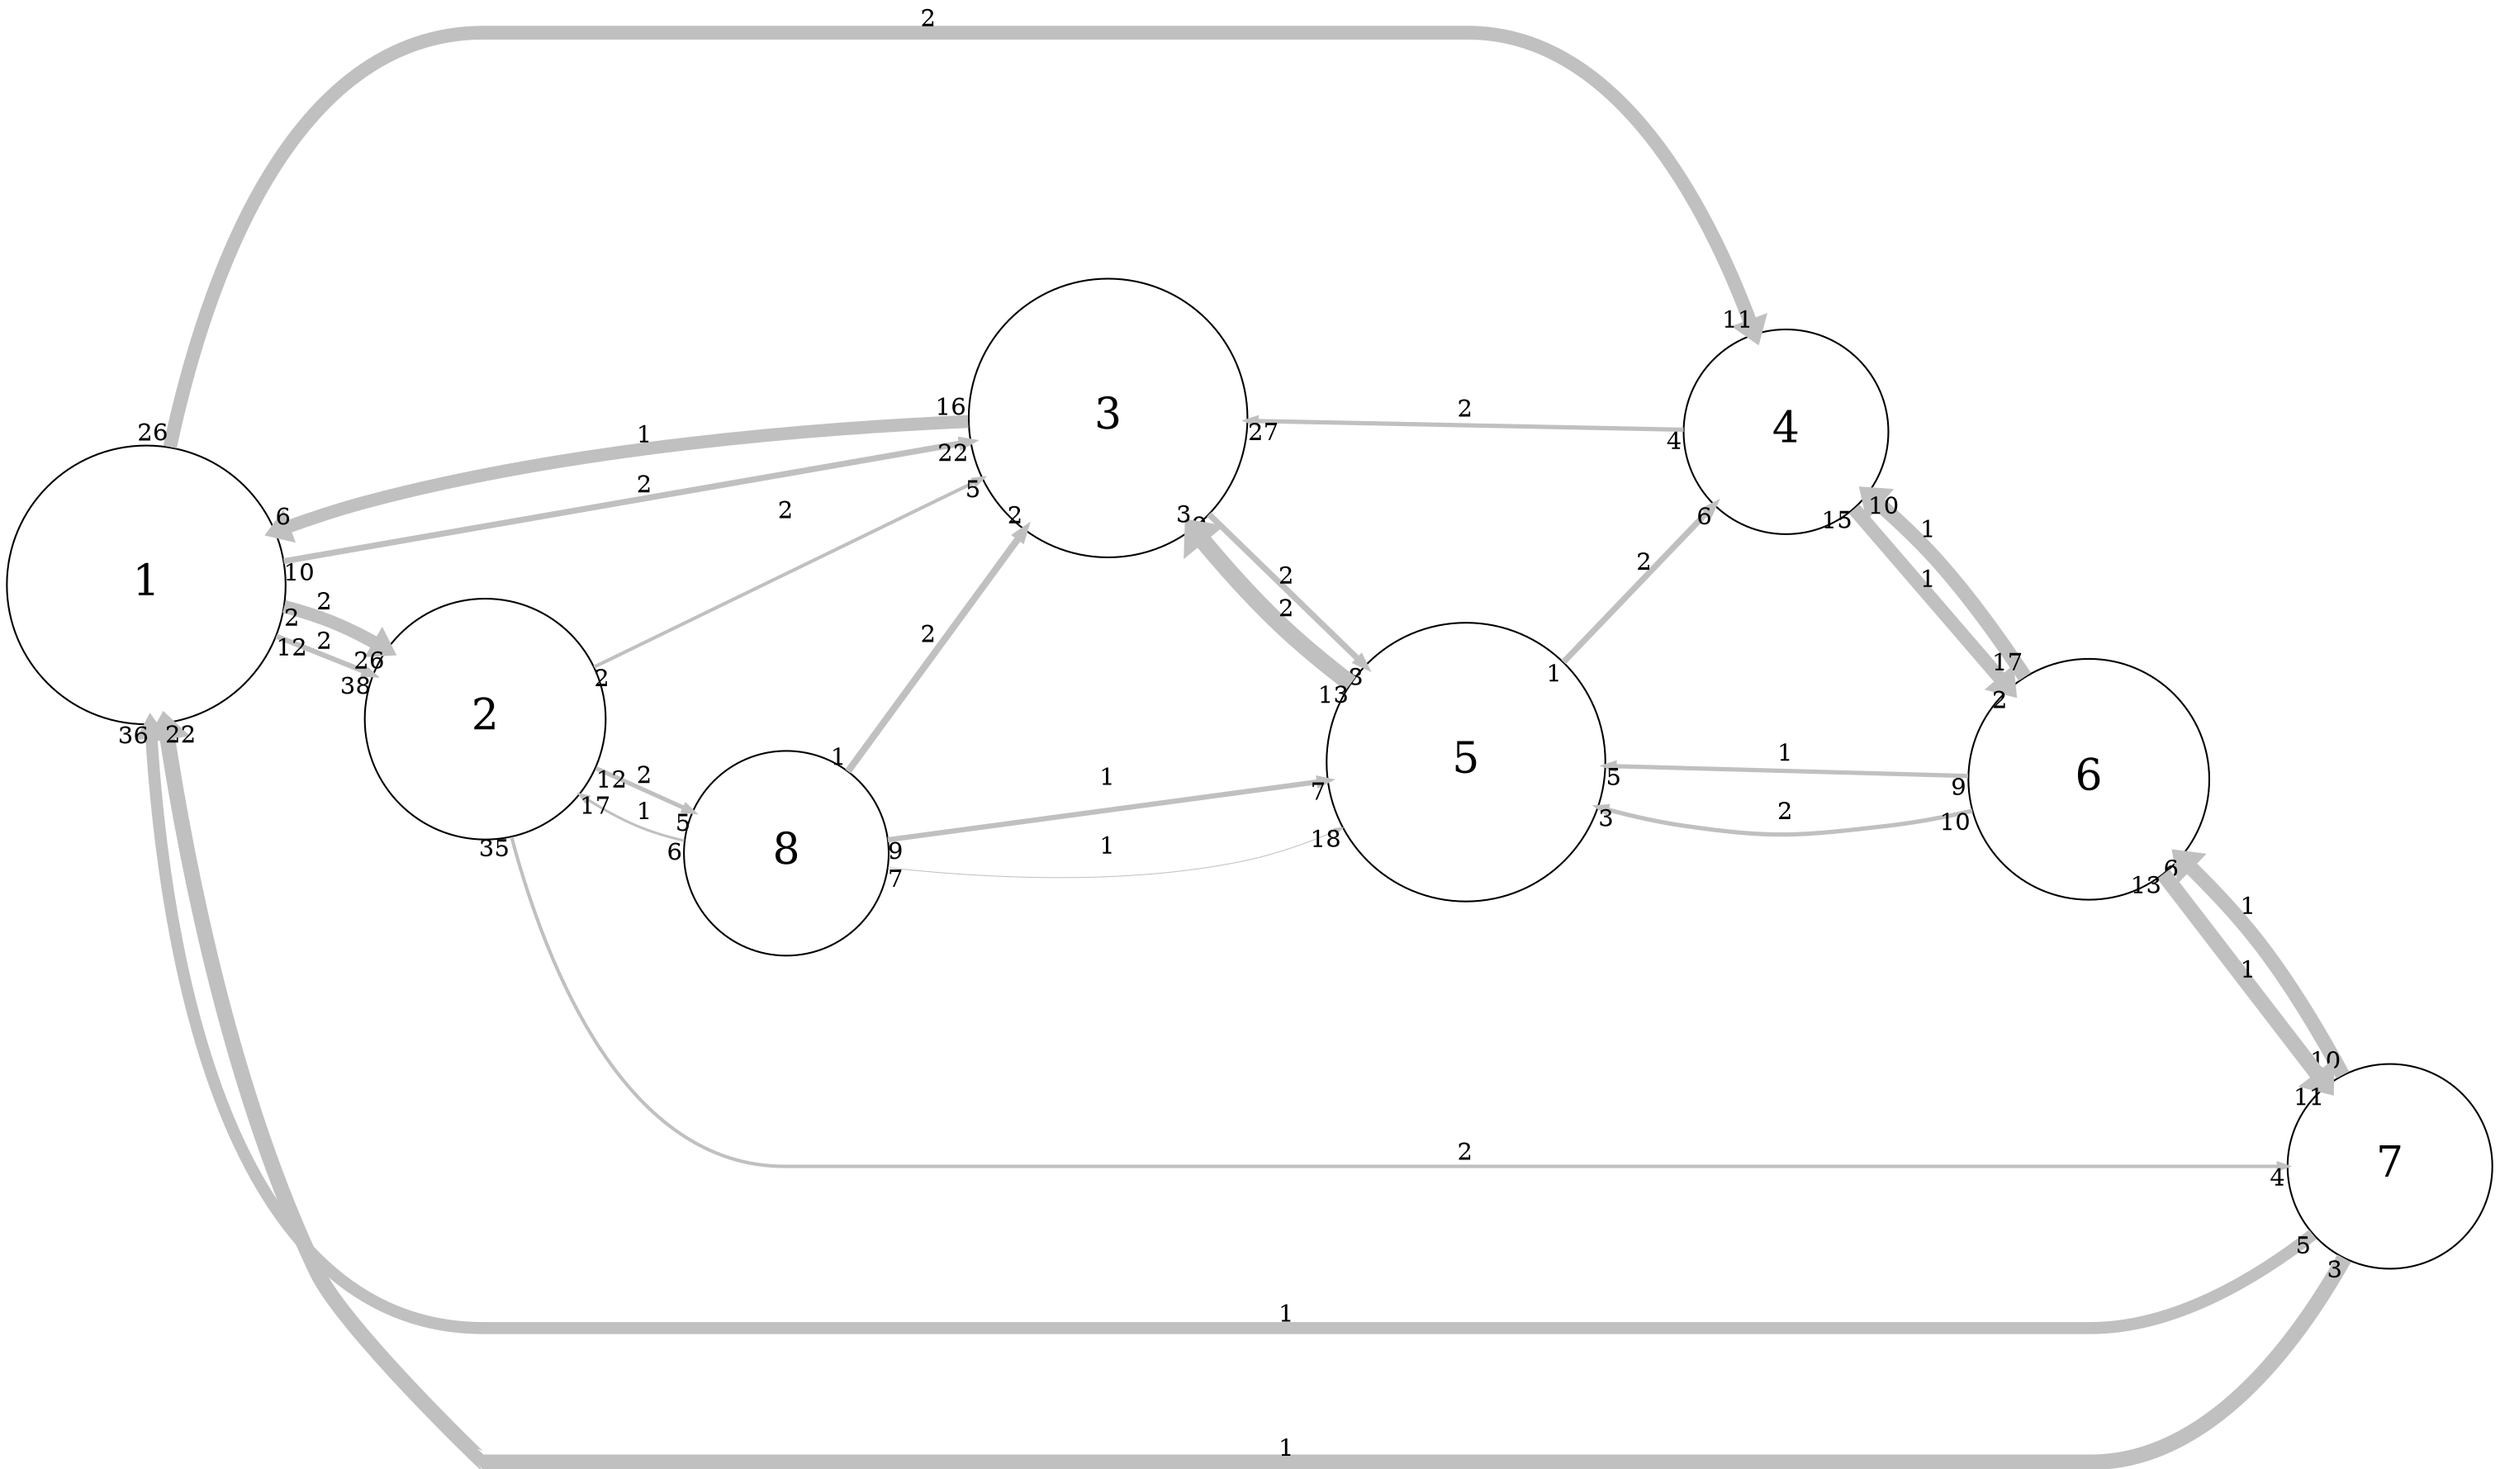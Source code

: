 digraph "" {
	graph [bb="0,0,1422.5,837.5",
		overlap=false,
		rankdir=LR,
		ratio=0.5,
		scale=1,
		splines=spline
	];
	node [fontsize=25,
		label="\N",
		shape=circle
	];
	edge [arrowsize=0.5,
		splines=true
	];
	0	[height=2.25,
		label=1,
		pos="81.45,507",
		width=2.25];
	1	[height=1.95,
		label=2,
		pos="274.45,427",
		width=1.95];
	0 -> 1	[key=0,
		capacity=2,
		color=grey,
		from_pd=11,
		head_lp="202.56,445.62",
		headlabel=38,
		label=2,
		lp="183.45,473.25",
		penwidth=3.0,
		pos="e,209.31,453.87 156.57,475.96 171.12,469.86 186.37,463.47 200.87,457.4",
		pt=15,
		tail_lp="163.32,467.71",
		taillabel=12,
		to_pd=37];
	0 -> 1	[key=1,
		capacity=2,
		color=grey,
		from_pd=1,
		head_lp="224.65,460.39",
		headlabel=26,
		label=2,
		lp="183.45,496.25",
		penwidth=7.5,
		pos="e,217.9,468.64 161.8,493.63 170.39,491.2 178.89,488.34 186.83,485 193.88,482.02 200.98,478.45 207.9,474.55",
		pt=6,
		tail_lp="165.18,485.38",
		taillabel=2,
		to_pd=25];
	2	[height=2.25,
		label=3,
		pos="630.45,603",
		width=2.25];
	0 -> 2	[key=0,
		capacity=2,
		color=grey,
		from_pd=9,
		head_lp="543.3,581.47",
		headlabel=22,
		label=2,
		lp="366.45,566.25",
		penwidth=3.5,
		pos="e,550.05,589.72 161.56,521.46 223.24,532.68 311.05,548.53 388.05,562 438.27,570.78 494.42,580.34 539.91,588.01",
		pt=14,
		tail_lp="168.31,513.21",
		taillabel=10,
		to_pd=21];
	3	[height=1.65,
		label=4,
		pos="1018.5,593",
		width=1.65];
	0 -> 3	[key=0,
		capacity=2,
		color=grey,
		from_pd=25,
		head_lp="993.32,658.2",
		headlabel=11,
		label=2,
		lp="528.45,829.25",
		penwidth=8.0,
		pos="e,1000.1,649.95 95.374,587.05 115.49,680.08 164.02,821 273.45,821 273.45,821 273.45,821 836.45,821 919.03,821 969.94,728.11 995.95,\
660.91",
		pt=5,
		tail_lp="88.624,595.3",
		taillabel=26,
		to_pd=10];
	1 -> 2	[key=0,
		capacity=2,
		color=grey,
		from_pd=1,
		head_lp="560.92,575.5",
		headlabel=5,
		label=2,
		lp="447.45,549.25",
		penwidth=2.0,
		pos="e,557.54,567.25 337.92,458.06 397.2,487.53 486.5,531.93 550.64,563.82",
		pt=17,
		tail_lp="334.55,466.31",
		taillabel=2,
		to_pd=4];
	6	[height=1.65,
		label=7,
		pos="1363.5,172",
		width=1.65];
	1 -> 6	[key=0,
		capacity=2,
		color=grey,
		from_pd=34,
		head_lp="1300.5,163.75",
		headlabel=4,
		label=2,
		lp="835.45,180.25",
		penwidth=2.0,
		pos="e,1303.9,172 290.15,358.33 310.83,282.8 356.5,172 446.45,172 446.45,172 446.45,172 1191.5,172 1225.9,172 1264.3,172 1296,172",
		pt=17,
		tail_lp="283.4,350.08",
		taillabel=35,
		to_pd=3];
	7	[height=1.65,
		label=8,
		pos="447.45,347",
		width=1.65];
	1 -> 7	[key=0,
		capacity=2,
		color=grey,
		from_pd=11,
		head_lp="389.68,363.73",
		headlabel=5,
		label=2,
		lp="366.45,393.25",
		penwidth=2.5,
		pos="e,393.06,371.98 338.64,397.44 353.87,390.31 370.12,382.71 385.25,375.63",
		pt=16,
		tail_lp="345.39,405.69",
		taillabel=12,
		to_pd=4];
	2 -> 0	[key=0,
		capacity=1,
		color=grey,
		from_pd=15,
		head_lp="152.96,530.7",
		headlabel=6,
		label=1,
		lp="366.45,594.25",
		penwidth=7.5,
		pos="e,156.33,538.95 549.26,601.49 462.69,598.13 321.45,587.59 204.25,555 192.06,551.61 179.4,547.42 167.07,542.95",
		pt=6,
		tail_lp="542.51,609.74",
		taillabel=16,
		to_pd=5];
	4	[height=2.25,
		label=5,
		pos="835.45,405",
		width=2.25];
	2 -> 4	[key=0,
		capacity=2,
		color=grey,
		from_pd=8,
		head_lp="780.05,469.6",
		headlabel=8,
		label=2,
		lp="732.45,512.25",
		penwidth=3.5,
		pos="e,776.68,461.35 689.08,546.79 714.15,522.34 743.64,493.57 769.49,468.36",
		pt=14,
		tail_lp="685.7,538.54",
		taillabel=9,
		to_pd=7];
	3 -> 2	[key=0,
		capacity=2,
		color=grey,
		from_pd=3,
		head_lp="718.65,592.67",
		headlabel=27,
		label=2,
		lp="835.45,607.25",
		penwidth=2.5,
		pos="e,711.9,600.92 958.8,594.52 895.36,596.16 793.49,598.8 720.24,600.7",
		pt=16,
		tail_lp="955.42,586.27",
		taillabel=4,
		to_pd=26];
	5	[height=1.95,
		label=6,
		pos="1190.5,395",
		width=1.95];
	3 -> 5	[key=0,
		capacity=1,
		color=grey,
		from_pd=14,
		head_lp="1140.7,439.57",
		headlabel=2,
		label=1,
		lp="1099.5,508.25",
		penwidth=8.0,
		pos="e,1144.1,447.82 1058,548.07 1081.2,521.08 1111,486.36 1136.4,456.81",
		pt=5,
		tail_lp="1051.3,539.82",
		taillabel=15,
		to_pd=1];
	6 -> 0	[key=0,
		capacity=1,
		color=grey,
		from_pd=4,
		head_lp="77.011,417.43",
		headlabel=36,
		label=1,
		lp="732.45,88.25",
		penwidth=7.0,
		pos="e,83.761,425.68 1318.4,132.72 1285.7,107.71 1238.8,80 1191.5,80 273.45,80 273.45,80 273.45,80 128.15,80 92.656,288.56 84.452,414.17",
		pt=7,
		tail_lp="1315,124.47",
		taillabel=5,
		to_pd=35];
	6 -> 0	[key=1,
		capacity=1,
		color=grey,
		from_pd=2,
		head_lp="102.26,418.69",
		headlabel=22,
		label=1,
		lp="732.45,8.25",
		penwidth=9.0,
		pos="e,95.513,426.94 1337.3,118.52 1309.4,68.03 1259.2,0 1191.5,0 273.45,0 273.45,0 273.45,0 185.79,0 124.53,268.75 97.694,414.92",
		pt=3,
		tail_lp="1333.9,110.27",
		taillabel=3,
		to_pd=21];
	6 -> 5	[key=0,
		capacity=1,
		color=grey,
		from_pd=9,
		head_lp="1238.5,338.54",
		headlabel=6,
		label=1,
		lp="1282.5,311.25",
		penwidth=8.5,
		pos="e,1241.9,346.79 1334.1,223.83 1320.6,246.99 1303.5,274.15 1285.8,297 1275,311.03 1262.4,325.25 1250,338.35",
		pt=4,
		tail_lp="1327.3,232.08",
		taillabel=10,
		to_pd=5];
	7 -> 1	[key=0,
		capacity=1,
		color=grey,
		from_pd=5,
		head_lp="336.21,387.45",
		headlabel=17,
		label=1,
		lp="366.45,373.25",
		penwidth=1.5,
		pos="e,329.46,383.32 388.52,355.91 379.8,358.18 371.07,361 363.08,364.5 353.76,368.58 344.44,373.76 335.55,379.37",
		pt=18,
		tail_lp="385.14,347.66",
		taillabel=6,
		to_pd=16];
	7 -> 2	[key=0,
		capacity=2,
		color=grey,
		from_pd=0,
		head_lp="579.55,545.44",
		headlabel=2,
		label=2,
		lp="528.45,468.25",
		penwidth=4.0,
		pos="e,582.92,537.19 482.49,395.15 508.98,432.61 546.2,485.25 576.55,528.19",
		pt=13,
		tail_lp="485.87,403.4",
		taillabel=1,
		to_pd=1];
	7 -> 4	[key=0,
		capacity=1,
		color=grey,
		from_pd=8,
		head_lp="751.59,401.31",
		headlabel=7,
		label=1,
		lp="630.45,395.25",
		penwidth=3.0,
		pos="e,754.97,393.06 506.66,355.75 570.08,365.28 672.28,380.63 745.71,391.67",
		pt=15,
		tail_lp="510.03,347.5",
		taillabel=9,
		to_pd=6];
	7 -> 4	[key=1,
		capacity=1,
		color=grey,
		from_pd=6,
		head_lp="759,371.25",
		headlabel=18,
		label=1,
		lp="630.45,351.25",
		penwidth=0.5,
		pos="e,765.75,363 506.55,337.79 560.46,331.16 642.5,325.99 711.45,342.5 728.13,346.49 745.1,353.14 760.89,360.65",
		pt=20,
		tail_lp="509.93,329.54",
		taillabel=7,
		to_pd=17];
	4 -> 2	[key=0,
		capacity=2,
		color=grey,
		from_pd=12,
		head_lp="676.26,546.38",
		headlabel=3,
		label=2,
		lp="732.45,492.25",
		penwidth=10.0,
		pos="e,679.63,538.13 768.07,450.56 754.66,460.82 741.03,472.07 729.08,483.5 714.72,497.22 700.5,513.02 687.53,528.53",
		pt=1,
		tail_lp="761.32,442.31",
		taillabel=13,
		to_pd=2];
	4 -> 3	[key=0,
		capacity=2,
		color=grey,
		from_pd=0,
		head_lp="979.99,542.34",
		headlabel=6,
		label=2,
		lp="937.45,519.25",
		penwidth=3.5,
		pos="e,976.62,550.59 892.48,463.2 917.24,488.91 946.04,518.83 969.75,543.46",
		pt=14,
		tail_lp="895.85,471.45",
		taillabel=1,
		to_pd=5];
	5 -> 3	[key=0,
		capacity=1,
		color=grey,
		from_pd=16,
		head_lp="1072.2,564.51",
		headlabel=10,
		label=1,
		lp="1099.5,535.25",
		penwidth=8.5,
		pos="e,1065.5,556.26 1152.6,454.47 1138.2,475.99 1120.8,499.91 1102.8,520 1094.2,529.67 1084.3,539.31 1074.5,548.26",
		pt=4,
		tail_lp="1159.3,462.72",
		taillabel=17,
		to_pd=9];
	5 -> 6	[key=0,
		capacity=1,
		color=grey,
		from_pd=12,
		head_lp="1333.3,210.58",
		headlabel=11,
		label=1,
		lp="1282.5,285.25",
		penwidth=9.0,
		pos="e,1326.5,218.83 1233.9,339.59 1260,305.63 1293.2,262.29 1319.4,228.19",
		pt=3,
		tail_lp="1227.2,331.34",
		taillabel=13,
		to_pd=10];
	5 -> 4	[key=0,
		capacity=2,
		color=grey,
		from_pd=9,
		head_lp="915.16,385.66",
		headlabel=3,
		label=2,
		lp="1018.5,375.25",
		penwidth=2.5,
		pos="e,911.79,377.41 1122.7,375.07 1108.1,371.5 1092.5,368.35 1077.8,366.5 1025.5,359.92 1011.2,358.5 959.05,366.5 946.3,368.46 933.05,\
371.49 920.18,375.02",
		pt=16,
		tail_lp="1115.9,383.32",
		taillabel=10,
		to_pd=2];
	5 -> 4	[key=1,
		capacity=1,
		color=grey,
		from_pd=8,
		head_lp="919.93,410.98",
		headlabel=5,
		label=1,
		lp="1018.5,410.25",
		penwidth=2.5,
		pos="e,916.55,402.73 1119.8,396.97 1064.1,398.55 985.56,400.78 925.3,402.48",
		pt=16,
		tail_lp="1116.4,405.22",
		taillabel=9,
		to_pd=4];
}

